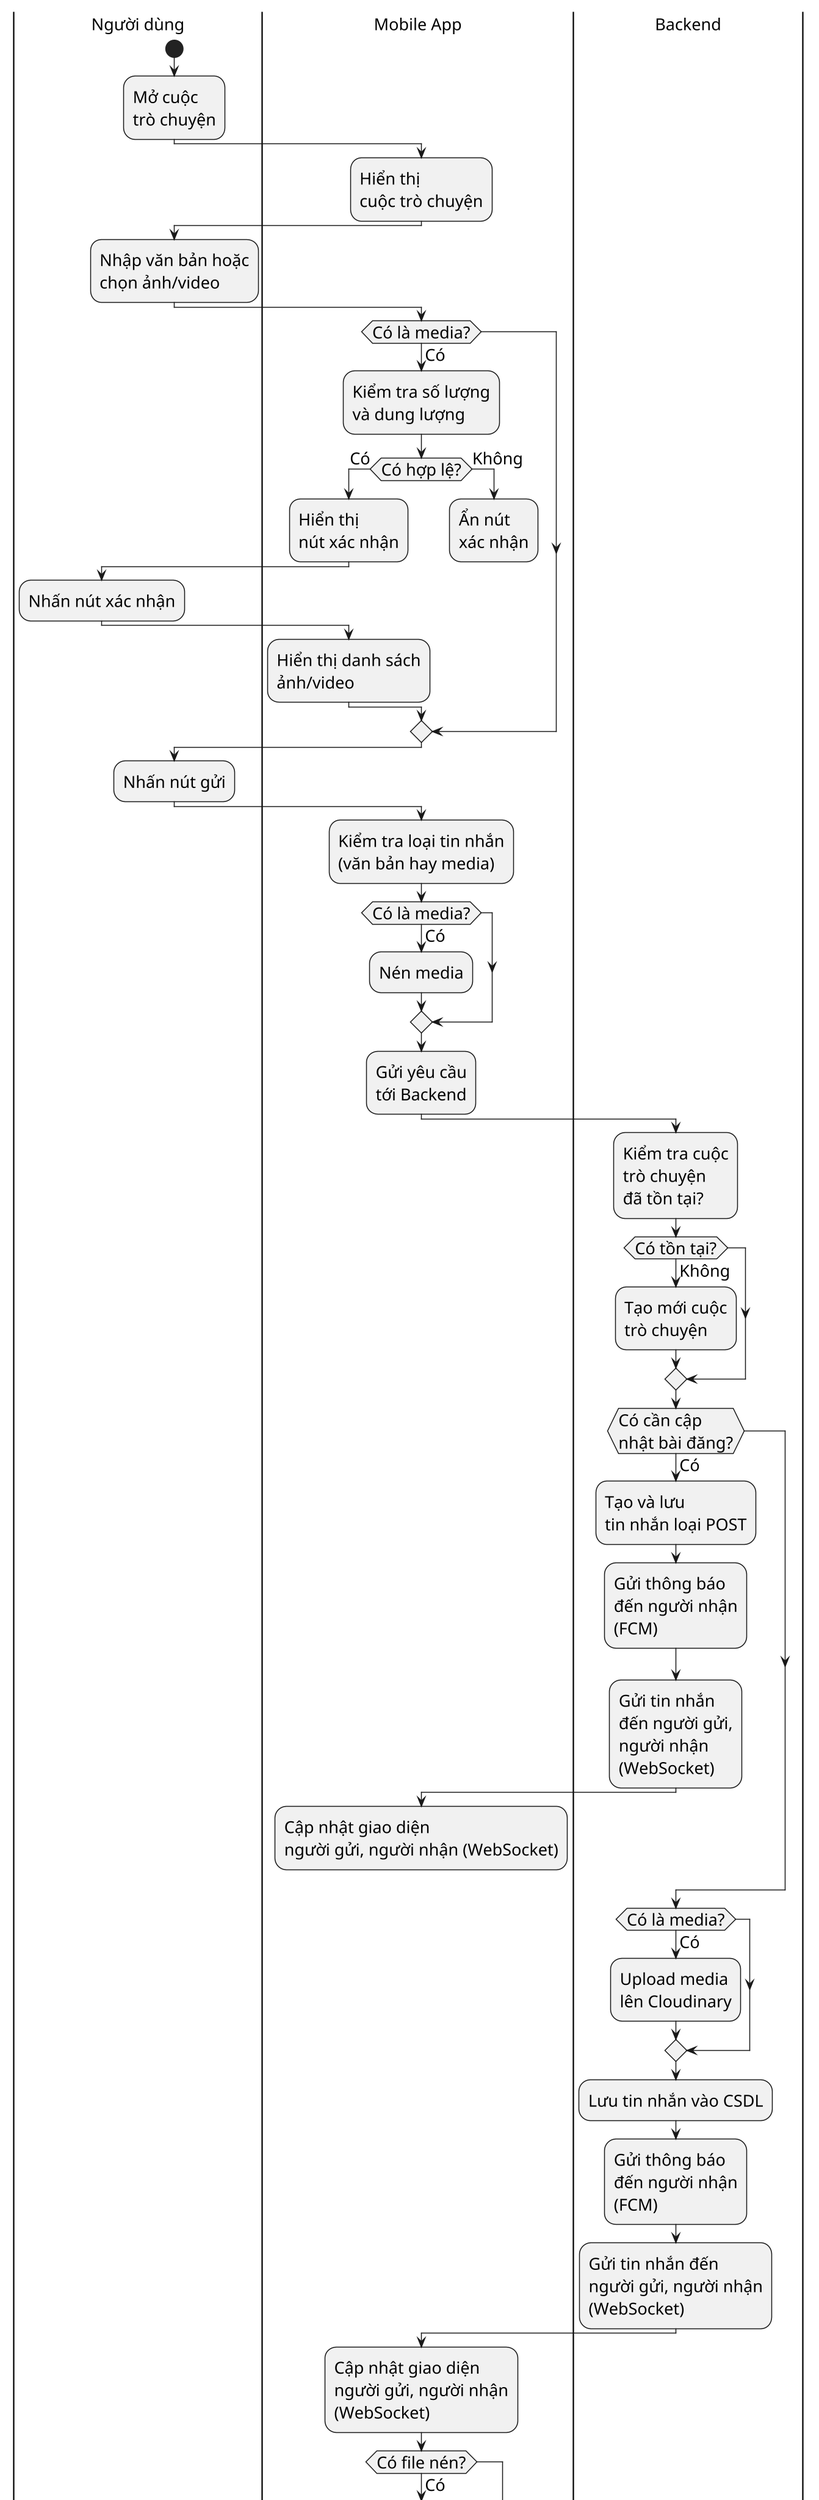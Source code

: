 @startuml
skinparam DefaultFontSize 18
skinparam ActivityBorderThickness 1
skinparam shadowing false
scale 1.5

|Người dùng|
start
:Mở cuộc\ntrò chuyện;
|Mobile App|
:Hiển thị\ncuộc trò chuyện;
|Người dùng|
:Nhập văn bản hoặc\nchọn ảnh/video;

|Mobile App|
if (Có là media?) then (Có)
  :Kiểm tra số lượng\nvà dung lượng;
  if (Có hợp lệ?) then (Có)
    :Hiển thị\nnút xác nhận;
    |Người dùng|
    :Nhấn nút xác nhận;
    |Mobile App|
    :Hiển thị danh sách\nảnh/video;
  else (Không)
    :Ẩn nút\nxác nhận;
    detach
  endif
endif

|Người dùng|
:Nhấn nút gửi;
|Mobile App|
:Kiểm tra loại tin nhắn\n(văn bản hay media);
if (Có là media?) then (Có)
  :Nén media;
endif
|Mobile App|
:Gửi yêu cầu\ntới Backend;
|Backend|
:Kiểm tra cuộc\ntrò chuyện\nđã tồn tại?;
if (Có tồn tại?) then (Không)
  :Tạo mới cuộc\ntrò chuyện;
endif

if (Có cần cập\nnhật bài đăng?) then (Có)
  :Tạo và lưu\ntin nhắn loại POST;
  :Gửi thông báo\nđến người nhận\n(FCM);
  :Gửi tin nhắn\nđến người gửi,\nngười nhận\n(WebSocket);
  |Mobile App|
  :Cập nhật giao diện\nngười gửi, người nhận (WebSocket);
  detach
endif
|Backend|
if (Có là media?) then (Có)
  :Upload media\nlên Cloudinary;
endif

:Lưu tin nhắn vào CSDL;
:Gửi thông báo\nđến người nhận\n(FCM);
:Gửi tin nhắn đến\nngười gửi, người nhận\n(WebSocket);
|Mobile App|
:Cập nhật giao diện\nngười gửi, người nhận\n(WebSocket);
if (Có file nén?) then (Có)
  :Xóa file nén tạm;
endif
stop
@enduml
